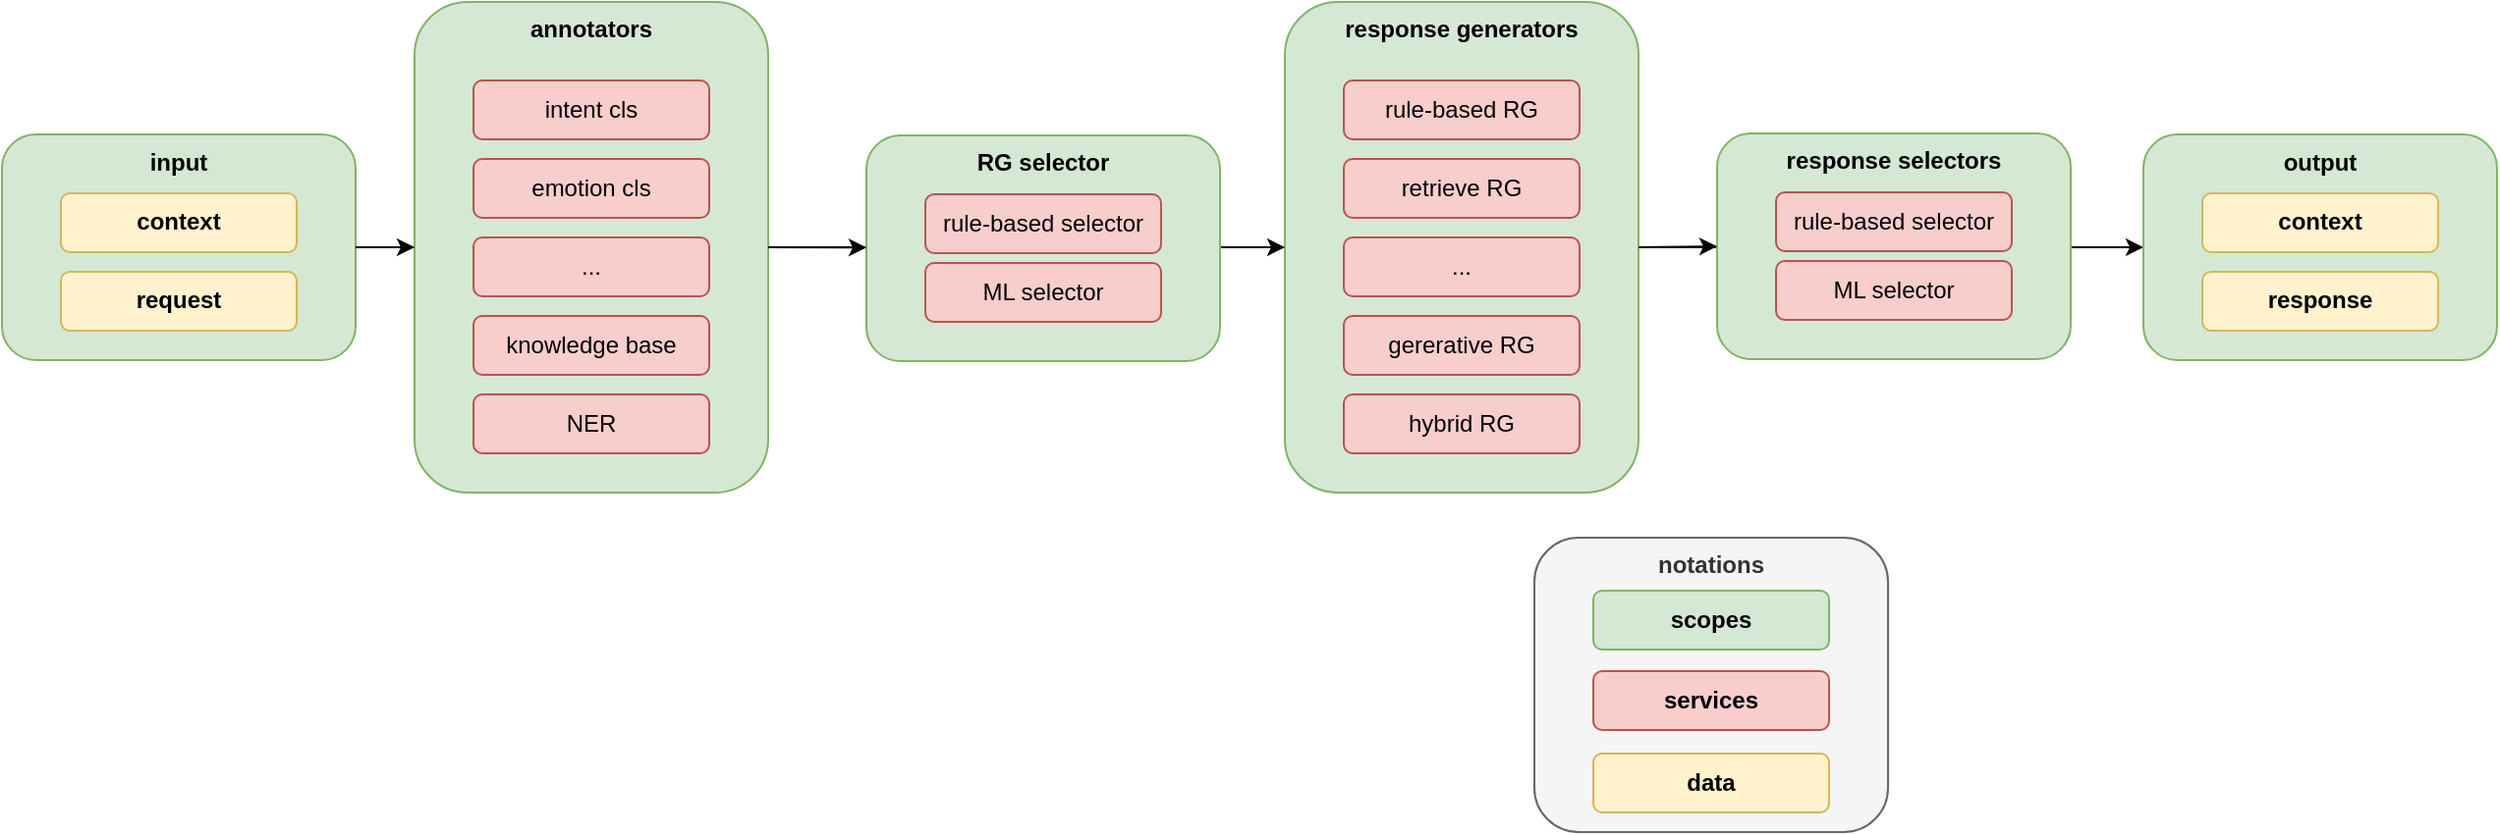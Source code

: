<mxfile>
    <diagram id="47CWbu900r5o837zoGgH" name="Page-1">
        <mxGraphModel dx="2438" dy="1021" grid="1" gridSize="10" guides="1" tooltips="1" connect="1" arrows="1" fold="1" page="1" pageScale="1" pageWidth="850" pageHeight="1100" math="0" shadow="0">
            <root>
                <mxCell id="0"/>
                <mxCell id="132" value="1" style="locked=1;" parent="0"/>
                <mxCell id="154" style="edgeStyle=none;html=1;exitX=1;exitY=0.5;exitDx=0;exitDy=0;entryX=0;entryY=0.5;entryDx=0;entryDy=0;" edge="1" parent="132" source="133" target="147">
                    <mxGeometry relative="1" as="geometry"/>
                </mxCell>
                <mxCell id="133" value="response generators" style="rounded=1;whiteSpace=wrap;html=1;verticalAlign=top;fillColor=#d5e8d4;strokeColor=#82b366;fontStyle=1" vertex="1" parent="132">
                    <mxGeometry x="153" y="40" width="180" height="250" as="geometry"/>
                </mxCell>
                <mxCell id="134" value="rule-based RG" style="rounded=1;whiteSpace=wrap;html=1;fillColor=#f8cecc;strokeColor=#b85450;" vertex="1" parent="132">
                    <mxGeometry x="183" y="80" width="120" height="30" as="geometry"/>
                </mxCell>
                <mxCell id="135" value="notations" style="rounded=1;whiteSpace=wrap;html=1;verticalAlign=top;fillColor=#f5f5f5;strokeColor=#666666;fontStyle=1;fontColor=#333333;" vertex="1" parent="132">
                    <mxGeometry x="280" y="313" width="180" height="150" as="geometry"/>
                </mxCell>
                <mxCell id="136" value="scopes" style="rounded=1;whiteSpace=wrap;html=1;fillColor=#d5e8d4;strokeColor=#82b366;fontStyle=1" vertex="1" parent="132">
                    <mxGeometry x="310" y="340" width="120" height="30" as="geometry"/>
                </mxCell>
                <mxCell id="137" value="services" style="rounded=1;whiteSpace=wrap;html=1;fillColor=#f8cecc;strokeColor=#b85450;fontStyle=1" vertex="1" parent="132">
                    <mxGeometry x="310" y="381" width="120" height="30" as="geometry"/>
                </mxCell>
                <mxCell id="138" value="data" style="rounded=1;whiteSpace=wrap;html=1;fillColor=#fff2cc;strokeColor=#d6b656;fontStyle=1" vertex="1" parent="132">
                    <mxGeometry x="310" y="423" width="120" height="30" as="geometry"/>
                </mxCell>
                <mxCell id="147" value="output" style="rounded=1;whiteSpace=wrap;html=1;verticalAlign=top;fillColor=#d5e8d4;strokeColor=#82b366;fontStyle=1" vertex="1" parent="132">
                    <mxGeometry x="590" y="107.5" width="180" height="115" as="geometry"/>
                </mxCell>
                <mxCell id="153" style="edgeStyle=none;html=1;exitX=1;exitY=0.5;exitDx=0;exitDy=0;" edge="1" parent="132" source="148" target="133">
                    <mxGeometry relative="1" as="geometry"/>
                </mxCell>
                <mxCell id="148" value="input" style="rounded=1;whiteSpace=wrap;html=1;verticalAlign=top;fillColor=#d5e8d4;strokeColor=#82b366;fontStyle=1" vertex="1" parent="132">
                    <mxGeometry x="-500" y="107.5" width="180" height="115" as="geometry"/>
                </mxCell>
                <mxCell id="149" value="request" style="rounded=1;whiteSpace=wrap;html=1;verticalAlign=top;fillColor=#fff2cc;strokeColor=#d6b656;fontStyle=1" vertex="1" parent="132">
                    <mxGeometry x="-470" y="177.5" width="120" height="30" as="geometry"/>
                </mxCell>
                <mxCell id="150" value="context" style="rounded=1;whiteSpace=wrap;html=1;verticalAlign=top;fillColor=#fff2cc;strokeColor=#d6b656;fontStyle=1" vertex="1" parent="132">
                    <mxGeometry x="-470" y="137.5" width="120" height="30" as="geometry"/>
                </mxCell>
                <mxCell id="151" value="response" style="rounded=1;whiteSpace=wrap;html=1;verticalAlign=top;fillColor=#fff2cc;strokeColor=#d6b656;fontStyle=1" vertex="1" parent="132">
                    <mxGeometry x="620" y="177.5" width="120" height="30" as="geometry"/>
                </mxCell>
                <mxCell id="152" value="context" style="rounded=1;whiteSpace=wrap;html=1;verticalAlign=top;fillColor=#fff2cc;strokeColor=#d6b656;fontStyle=1" vertex="1" parent="132">
                    <mxGeometry x="620" y="137.5" width="120" height="30" as="geometry"/>
                </mxCell>
                <mxCell id="155" value="2" style="locked=1;" parent="0"/>
                <mxCell id="156" value="annotators" style="rounded=1;whiteSpace=wrap;html=1;verticalAlign=top;fillColor=#d5e8d4;strokeColor=#82b366;fontStyle=1" vertex="1" parent="155">
                    <mxGeometry x="-290" y="40" width="180" height="250" as="geometry"/>
                </mxCell>
                <mxCell id="157" value="intent cls" style="rounded=1;whiteSpace=wrap;html=1;fillColor=#f8cecc;strokeColor=#b85450;" vertex="1" parent="155">
                    <mxGeometry x="-260" y="80" width="120" height="30" as="geometry"/>
                </mxCell>
                <mxCell id="160" value="NER" style="rounded=1;whiteSpace=wrap;html=1;fillColor=#f8cecc;strokeColor=#b85450;" vertex="1" parent="155">
                    <mxGeometry x="-260" y="240" width="120" height="30" as="geometry"/>
                </mxCell>
                <mxCell id="186" style="edgeStyle=none;html=1;exitX=1;exitY=0.5;exitDx=0;exitDy=0;entryX=0;entryY=0.5;entryDx=0;entryDy=0;" edge="1" parent="155">
                    <mxGeometry relative="1" as="geometry">
                        <mxPoint x="-320" y="165" as="sourcePoint"/>
                        <mxPoint x="-290" y="165" as="targetPoint"/>
                    </mxGeometry>
                </mxCell>
                <mxCell id="158" value="3" style="locked=1;" parent="0"/>
                <mxCell id="159" value="retrieve RG" style="rounded=1;whiteSpace=wrap;html=1;fillColor=#f8cecc;strokeColor=#b85450;" vertex="1" parent="158">
                    <mxGeometry x="183" y="120" width="120" height="30" as="geometry"/>
                </mxCell>
                <mxCell id="161" value="4" style="locked=1;" parent="0"/>
                <mxCell id="162" value="response selectors" style="rounded=1;whiteSpace=wrap;html=1;verticalAlign=top;fillColor=#d5e8d4;strokeColor=#82b366;fontStyle=1" vertex="1" parent="161">
                    <mxGeometry x="373" y="107" width="180" height="115" as="geometry"/>
                </mxCell>
                <mxCell id="163" value="rule-based selector" style="rounded=1;whiteSpace=wrap;html=1;fillColor=#f8cecc;strokeColor=#b85450;" vertex="1" parent="161">
                    <mxGeometry x="403" y="137" width="120" height="30" as="geometry"/>
                </mxCell>
                <mxCell id="184" style="edgeStyle=none;html=1;exitX=1;exitY=0.5;exitDx=0;exitDy=0;entryX=0;entryY=0.5;entryDx=0;entryDy=0;" edge="1" parent="161">
                    <mxGeometry relative="1" as="geometry">
                        <mxPoint x="333" y="165" as="sourcePoint"/>
                        <mxPoint x="373" y="164.5" as="targetPoint"/>
                    </mxGeometry>
                </mxCell>
                <mxCell id="165" value="5" style="locked=1;" parent="0"/>
                <mxCell id="166" value="&lt;span class=&quot;VIiyi&quot; lang=&quot;en&quot;&gt;hybrid RG&lt;/span&gt;" style="rounded=1;whiteSpace=wrap;html=1;fillColor=#f8cecc;strokeColor=#b85450;" vertex="1" parent="165">
                    <mxGeometry x="183" y="240" width="120" height="30" as="geometry"/>
                </mxCell>
                <mxCell id="167" value="gererative RG" style="rounded=1;whiteSpace=wrap;html=1;fillColor=#f8cecc;strokeColor=#b85450;" vertex="1" parent="165">
                    <mxGeometry x="183" y="200" width="120" height="30" as="geometry"/>
                </mxCell>
                <mxCell id="170" value="6" style="locked=1;" parent="0"/>
                <mxCell id="172" value="RG selector" style="rounded=1;whiteSpace=wrap;html=1;verticalAlign=top;fillColor=#d5e8d4;strokeColor=#82b366;fontStyle=1" vertex="1" parent="170">
                    <mxGeometry x="-60" y="108" width="180" height="115" as="geometry"/>
                </mxCell>
                <mxCell id="173" value="rule-based selector" style="rounded=1;whiteSpace=wrap;html=1;fillColor=#f8cecc;strokeColor=#b85450;" vertex="1" parent="170">
                    <mxGeometry x="-30" y="138" width="120" height="30" as="geometry"/>
                </mxCell>
                <mxCell id="180" style="edgeStyle=none;html=1;exitX=1;exitY=0.5;exitDx=0;exitDy=0;" edge="1" parent="170" source="156" target="172">
                    <mxGeometry relative="1" as="geometry"/>
                </mxCell>
                <mxCell id="174" value="7" style="locked=1;" parent="0"/>
                <mxCell id="175" value="knowledge base" style="rounded=1;whiteSpace=wrap;html=1;fillColor=#f8cecc;strokeColor=#b85450;" vertex="1" parent="174">
                    <mxGeometry x="-260" y="200" width="120" height="30" as="geometry"/>
                </mxCell>
                <mxCell id="176" value="..." style="rounded=1;whiteSpace=wrap;html=1;fillColor=#f8cecc;strokeColor=#b85450;" vertex="1" parent="174">
                    <mxGeometry x="183" y="160" width="120" height="30" as="geometry"/>
                </mxCell>
                <mxCell id="187" value="8" style="locked=1;" parent="0"/>
                <mxCell id="188" value="ML selector" style="rounded=1;whiteSpace=wrap;html=1;fillColor=#f8cecc;strokeColor=#b85450;" vertex="1" parent="187">
                    <mxGeometry x="403" y="172" width="120" height="30" as="geometry"/>
                </mxCell>
                <mxCell id="189" value="ML selector" style="rounded=1;whiteSpace=wrap;html=1;fillColor=#f8cecc;strokeColor=#b85450;" vertex="1" parent="187">
                    <mxGeometry x="-30" y="173" width="120" height="30" as="geometry"/>
                </mxCell>
                <mxCell id="1" value="n" style="locked=1;" parent="0"/>
                <mxCell id="9" value="emotion cls" style="rounded=1;whiteSpace=wrap;html=1;fillColor=#f8cecc;strokeColor=#b85450;" parent="1" vertex="1">
                    <mxGeometry x="-260" y="120" width="120" height="30" as="geometry"/>
                </mxCell>
                <mxCell id="169" value="..." style="rounded=1;whiteSpace=wrap;html=1;fillColor=#f8cecc;strokeColor=#b85450;" vertex="1" parent="1">
                    <mxGeometry x="-260" y="160" width="120" height="30" as="geometry"/>
                </mxCell>
            </root>
        </mxGraphModel>
    </diagram>
</mxfile>